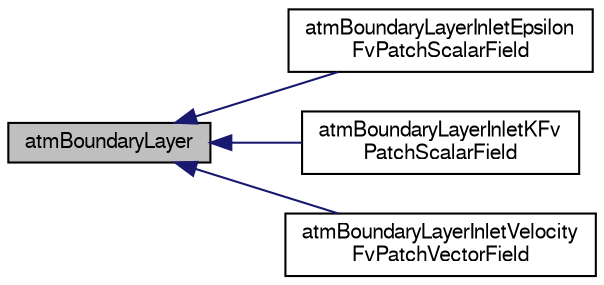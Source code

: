 digraph "atmBoundaryLayer"
{
  bgcolor="transparent";
  edge [fontname="FreeSans",fontsize="10",labelfontname="FreeSans",labelfontsize="10"];
  node [fontname="FreeSans",fontsize="10",shape=record];
  rankdir="LR";
  Node0 [label="atmBoundaryLayer",height=0.2,width=0.4,color="black", fillcolor="grey75", style="filled", fontcolor="black"];
  Node0 -> Node1 [dir="back",color="midnightblue",fontsize="10",style="solid",fontname="FreeSans"];
  Node1 [label="atmBoundaryLayerInletEpsilon\lFvPatchScalarField",height=0.2,width=0.4,color="black",URL="$a30930.html",tooltip="This boundary condition specifies an inlet value for the turbulence dissipation, , appropriate for atmospheric boundary layers. "];
  Node0 -> Node2 [dir="back",color="midnightblue",fontsize="10",style="solid",fontname="FreeSans"];
  Node2 [label="atmBoundaryLayerInletKFv\lPatchScalarField",height=0.2,width=0.4,color="black",URL="$a30934.html",tooltip="This boundary condition specifies an inlet value for the turbulence kinetic energy, , appropriate for atmospheric boundary layers. "];
  Node0 -> Node3 [dir="back",color="midnightblue",fontsize="10",style="solid",fontname="FreeSans"];
  Node3 [label="atmBoundaryLayerInletVelocity\lFvPatchVectorField",height=0.2,width=0.4,color="black",URL="$a30938.html",tooltip="This boundary condition specifies a velocity inlet profile appropriate for atmospheric boundary layer..."];
}
